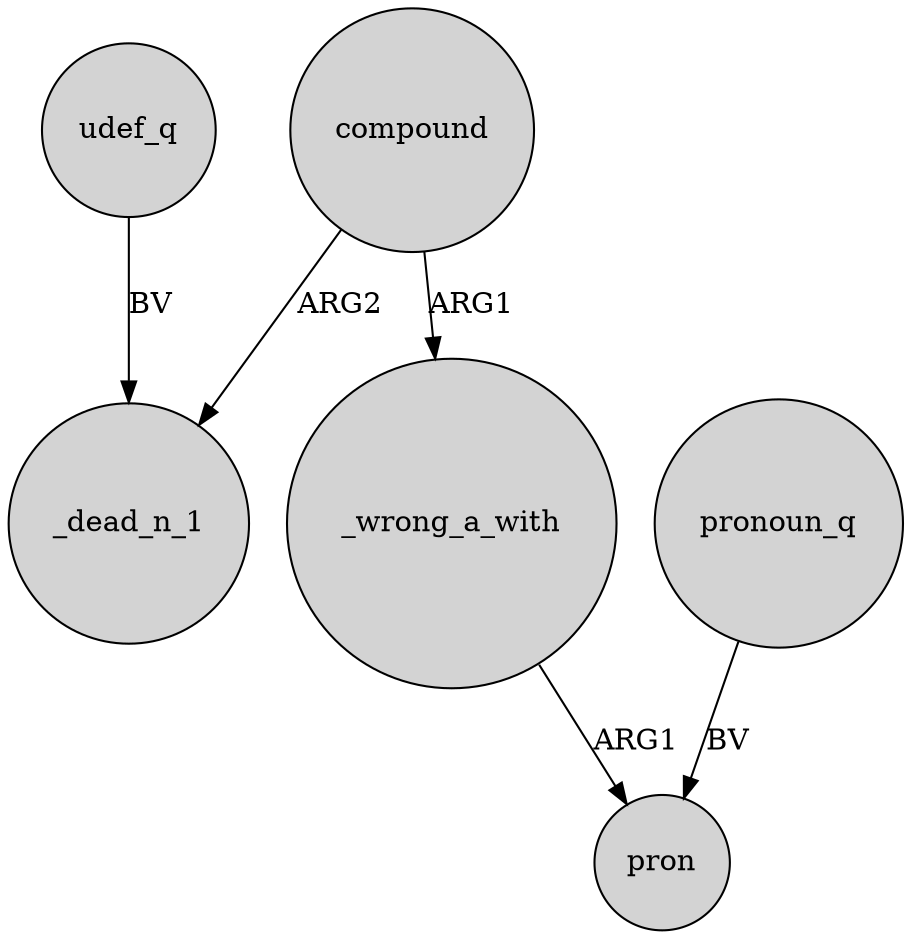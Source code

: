 digraph {
	node [shape=circle style=filled]
	udef_q -> _dead_n_1 [label=BV]
	compound -> _wrong_a_with [label=ARG1]
	_wrong_a_with -> pron [label=ARG1]
	compound -> _dead_n_1 [label=ARG2]
	pronoun_q -> pron [label=BV]
}
